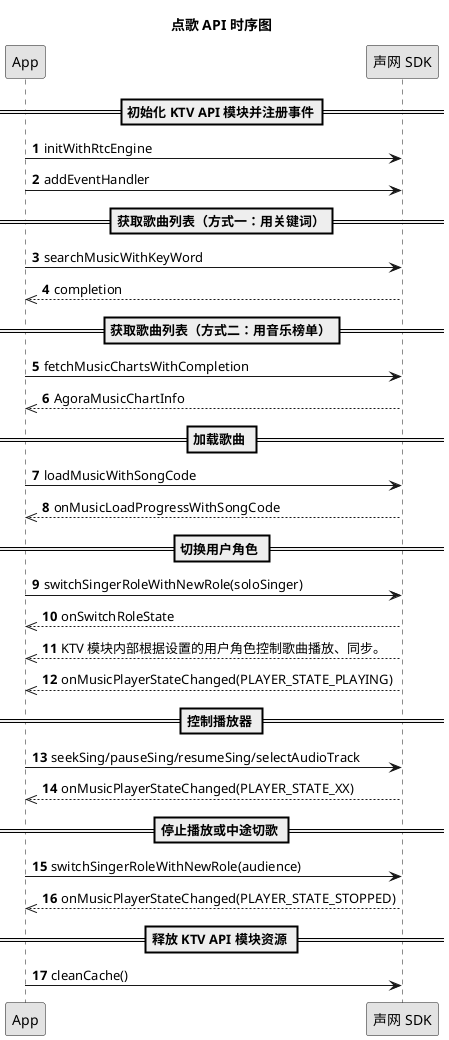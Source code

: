 @startuml
title 点歌 API 时序图
autonumber
skinparam monochrome true
participant "App" as a
participant "声网 SDK" as b
== 初始化 KTV API 模块并注册事件==
a -> b: initWithRtcEngine
a -> b: addEventHandler
== 获取歌曲列表（方式一：用关键词）==
a -> b: searchMusicWithKeyWord
b -->> a: completion
== 获取歌曲列表（方式二：用音乐榜单）==
a -> b: fetchMusicChartsWithCompletion
b -->> a: AgoraMusicChartInfo
== 加载歌曲 ==
a -> b: loadMusicWithSongCode
b -->> a: onMusicLoadProgressWithSongCode
== 切换用户角色 ==
a -> b: switchSingerRoleWithNewRole(soloSinger)
b -->> a:onSwitchRoleState
b -->> a: KTV 模块内部根据设置的用户角色控制歌曲播放、同步。
b -->> a:onMusicPlayerStateChanged(PLAYER_STATE_PLAYING)
== 控制播放器 ==
a ->b: seekSing/pauseSing/resumeSing/selectAudioTrack
b -->> a: onMusicPlayerStateChanged(PLAYER_STATE_XX)
== 停止播放或中途切歌 ==
a -> b: switchSingerRoleWithNewRole(audience)
b -->> a: onMusicPlayerStateChanged(PLAYER_STATE_STOPPED)
== 释放 KTV API 模块资源 ==
a ->b: cleanCache()
@enduml